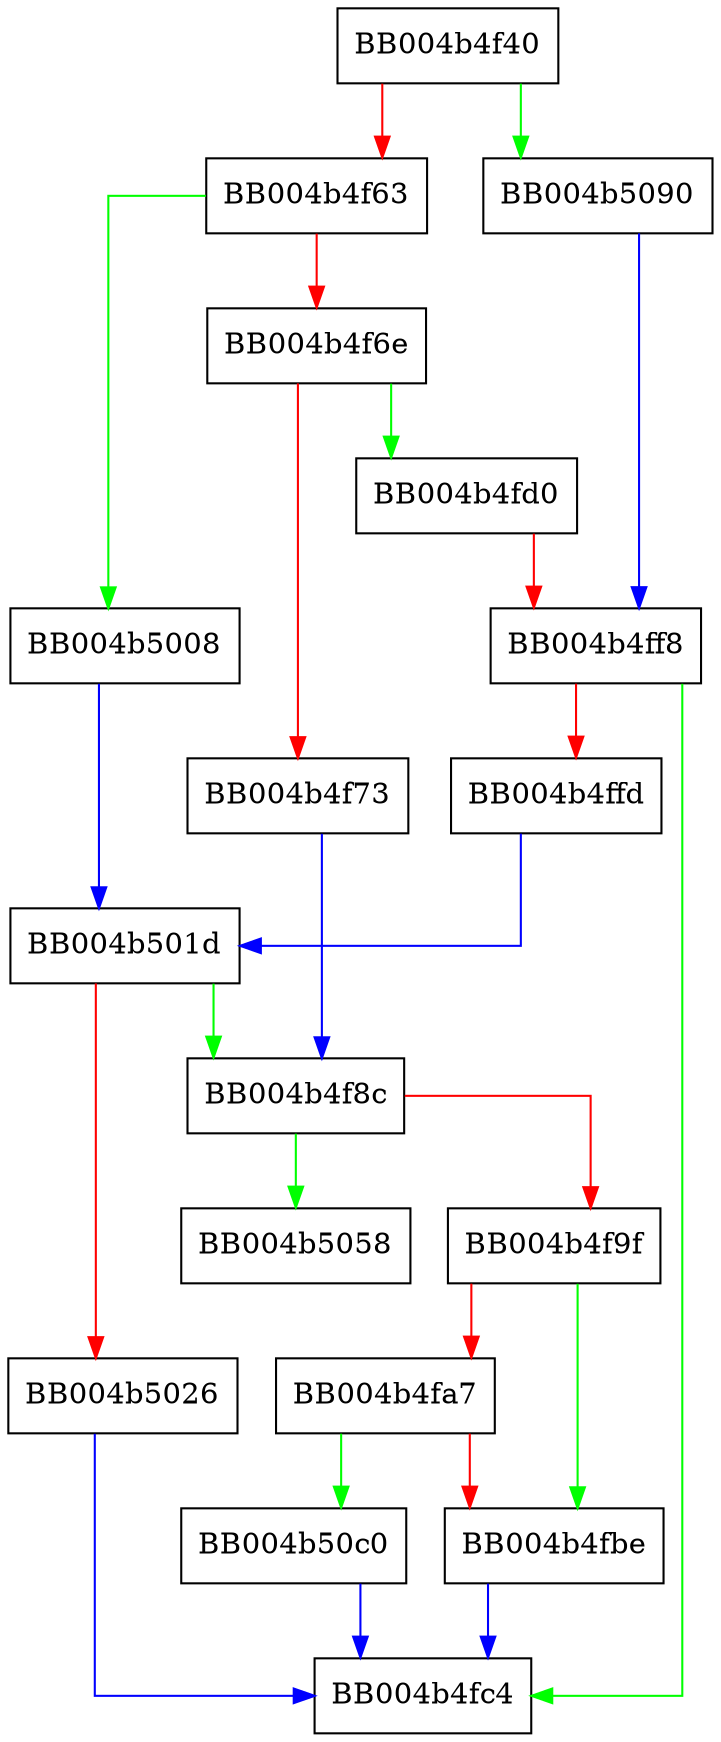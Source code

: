 digraph ossl_quic_set_write_buffer_size {
  node [shape="box"];
  graph [splines=ortho];
  BB004b4f40 -> BB004b5090 [color="green"];
  BB004b4f40 -> BB004b4f63 [color="red"];
  BB004b4f63 -> BB004b5008 [color="green"];
  BB004b4f63 -> BB004b4f6e [color="red"];
  BB004b4f6e -> BB004b4fd0 [color="green"];
  BB004b4f6e -> BB004b4f73 [color="red"];
  BB004b4f73 -> BB004b4f8c [color="blue"];
  BB004b4f8c -> BB004b5058 [color="green"];
  BB004b4f8c -> BB004b4f9f [color="red"];
  BB004b4f9f -> BB004b4fbe [color="green"];
  BB004b4f9f -> BB004b4fa7 [color="red"];
  BB004b4fa7 -> BB004b50c0 [color="green"];
  BB004b4fa7 -> BB004b4fbe [color="red"];
  BB004b4fbe -> BB004b4fc4 [color="blue"];
  BB004b4fd0 -> BB004b4ff8 [color="red"];
  BB004b4ff8 -> BB004b4fc4 [color="green"];
  BB004b4ff8 -> BB004b4ffd [color="red"];
  BB004b4ffd -> BB004b501d [color="blue"];
  BB004b5008 -> BB004b501d [color="blue"];
  BB004b501d -> BB004b4f8c [color="green"];
  BB004b501d -> BB004b5026 [color="red"];
  BB004b5026 -> BB004b4fc4 [color="blue"];
  BB004b5090 -> BB004b4ff8 [color="blue"];
  BB004b50c0 -> BB004b4fc4 [color="blue"];
}